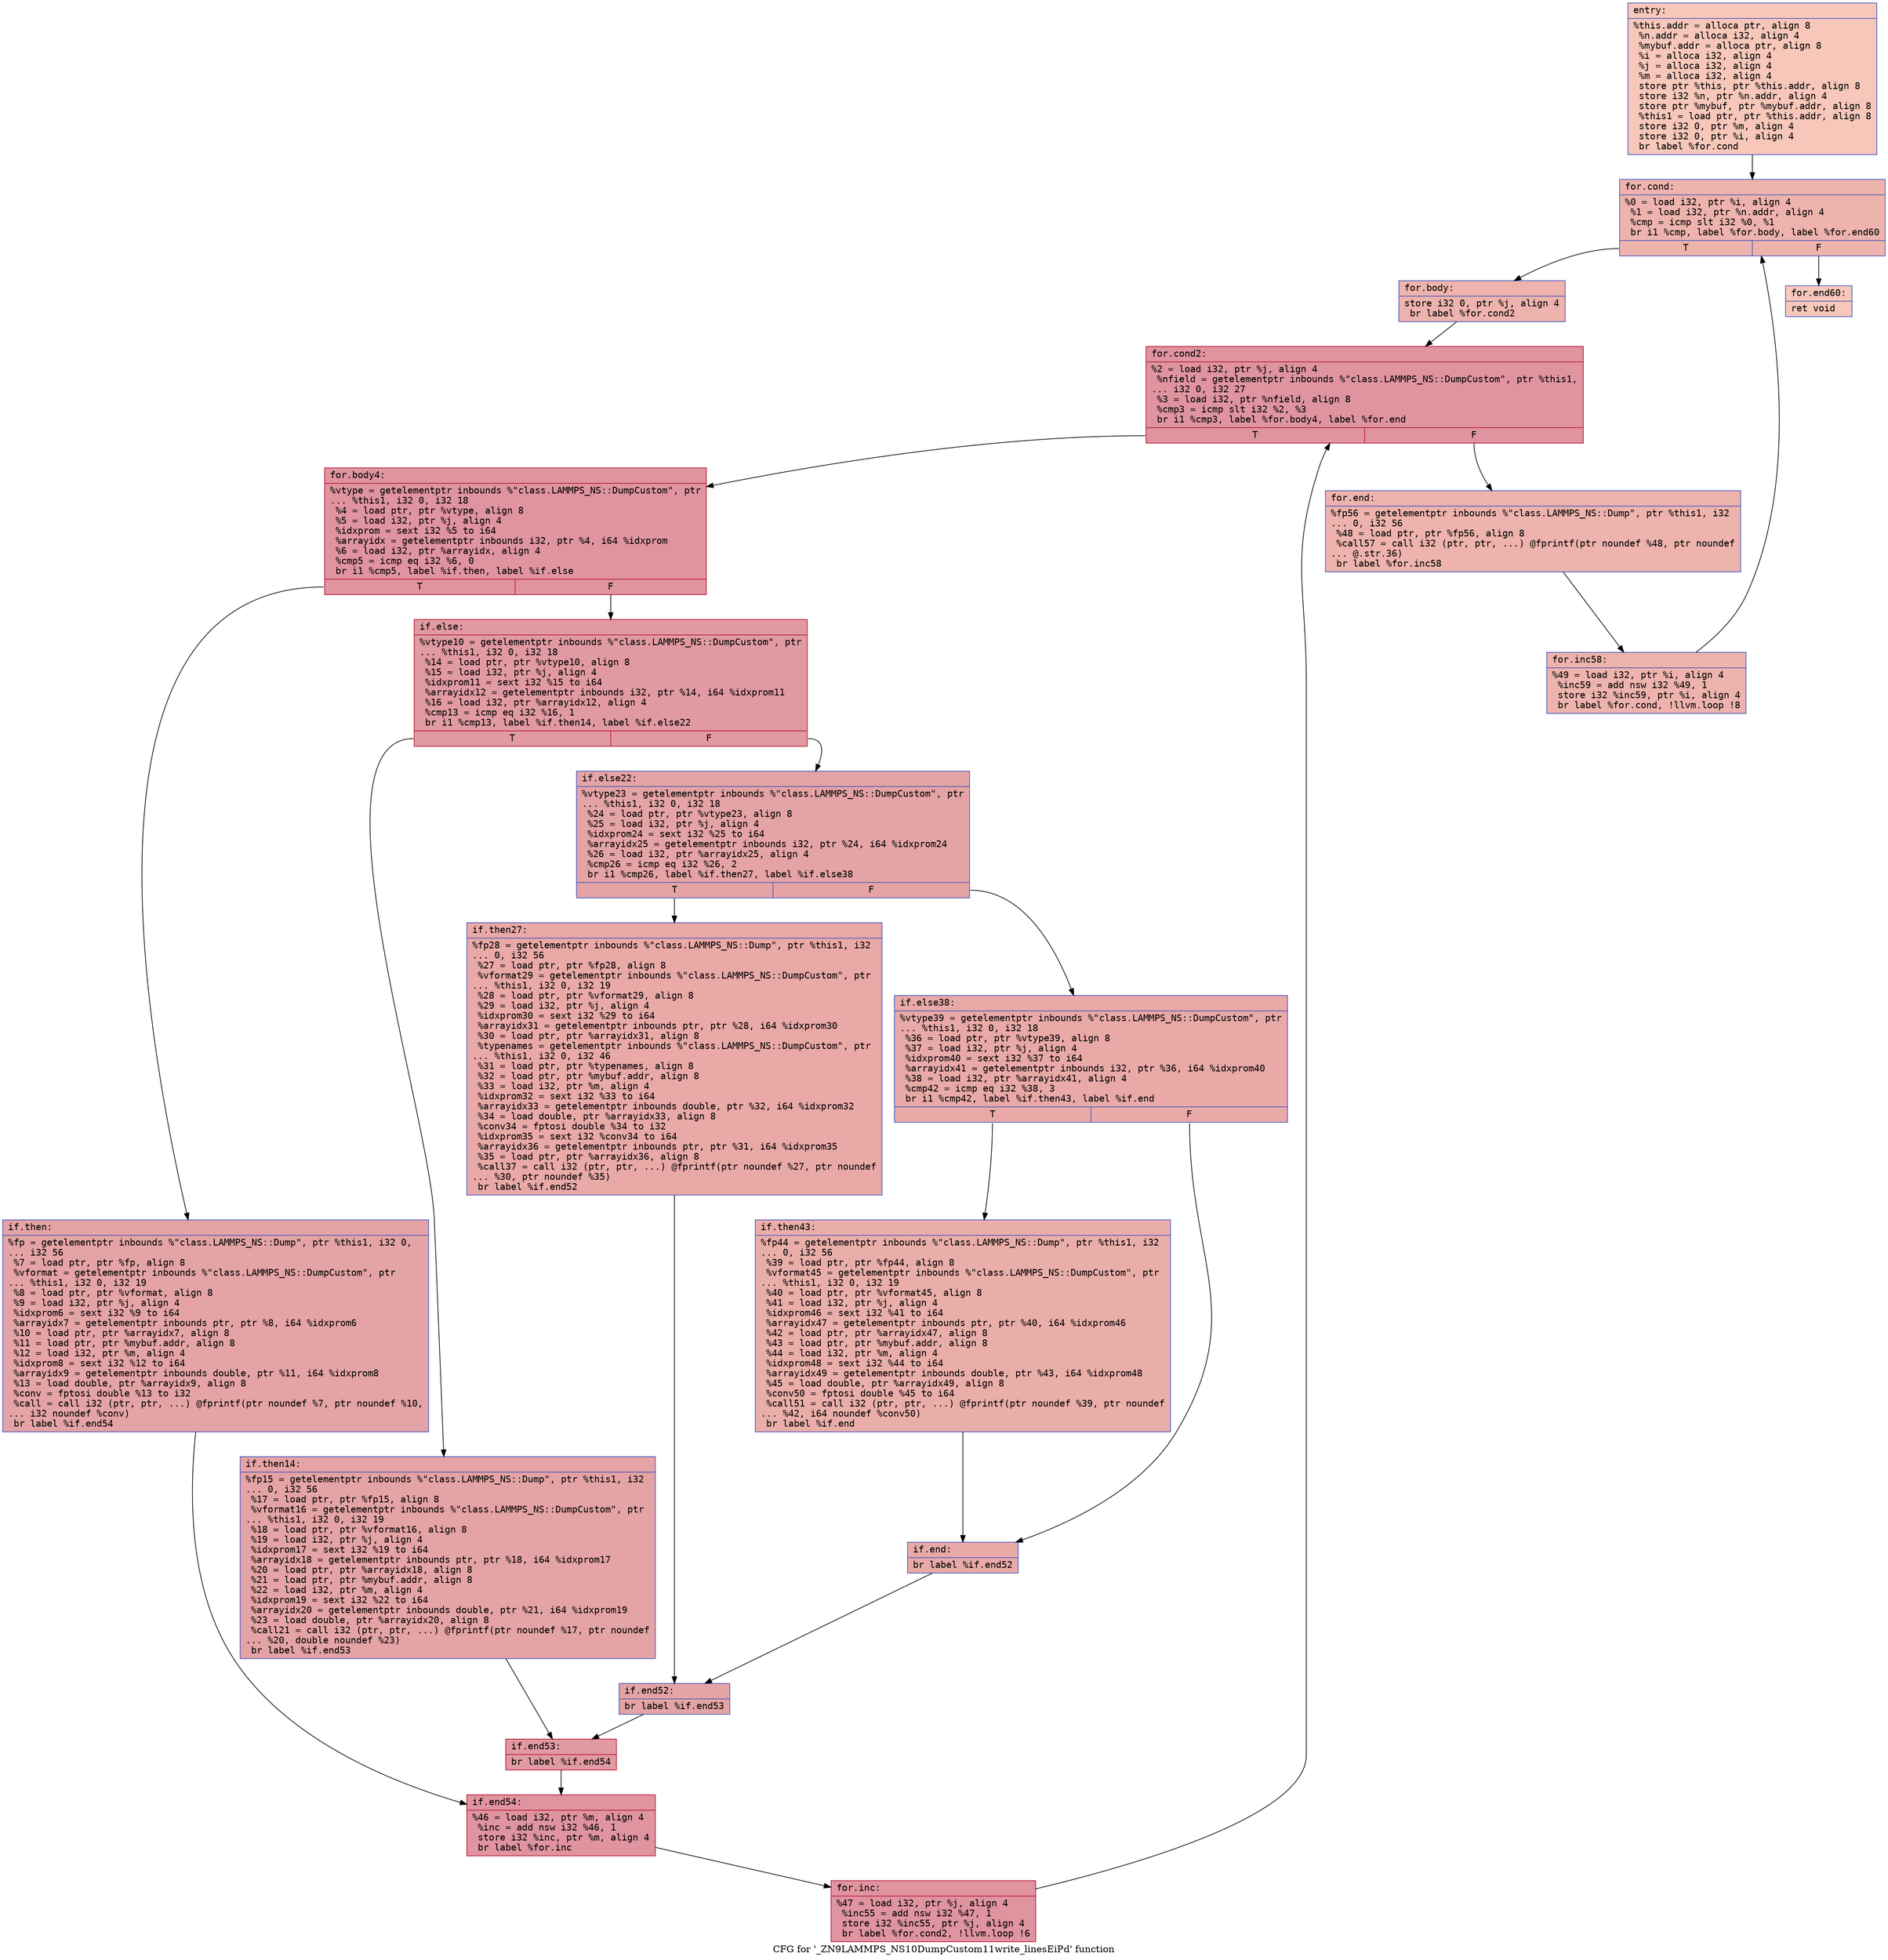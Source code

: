 digraph "CFG for '_ZN9LAMMPS_NS10DumpCustom11write_linesEiPd' function" {
	label="CFG for '_ZN9LAMMPS_NS10DumpCustom11write_linesEiPd' function";

	Node0x55d03a73e810 [shape=record,color="#3d50c3ff", style=filled, fillcolor="#ec7f6370" fontname="Courier",label="{entry:\l|  %this.addr = alloca ptr, align 8\l  %n.addr = alloca i32, align 4\l  %mybuf.addr = alloca ptr, align 8\l  %i = alloca i32, align 4\l  %j = alloca i32, align 4\l  %m = alloca i32, align 4\l  store ptr %this, ptr %this.addr, align 8\l  store i32 %n, ptr %n.addr, align 4\l  store ptr %mybuf, ptr %mybuf.addr, align 8\l  %this1 = load ptr, ptr %this.addr, align 8\l  store i32 0, ptr %m, align 4\l  store i32 0, ptr %i, align 4\l  br label %for.cond\l}"];
	Node0x55d03a73e810 -> Node0x55d03a73ef50[tooltip="entry -> for.cond\nProbability 100.00%" ];
	Node0x55d03a73ef50 [shape=record,color="#3d50c3ff", style=filled, fillcolor="#d6524470" fontname="Courier",label="{for.cond:\l|  %0 = load i32, ptr %i, align 4\l  %1 = load i32, ptr %n.addr, align 4\l  %cmp = icmp slt i32 %0, %1\l  br i1 %cmp, label %for.body, label %for.end60\l|{<s0>T|<s1>F}}"];
	Node0x55d03a73ef50:s0 -> Node0x55d03a73f390[tooltip="for.cond -> for.body\nProbability 96.88%" ];
	Node0x55d03a73ef50:s1 -> Node0x55d03a73f410[tooltip="for.cond -> for.end60\nProbability 3.12%" ];
	Node0x55d03a73f390 [shape=record,color="#3d50c3ff", style=filled, fillcolor="#d6524470" fontname="Courier",label="{for.body:\l|  store i32 0, ptr %j, align 4\l  br label %for.cond2\l}"];
	Node0x55d03a73f390 -> Node0x55d03a73f5e0[tooltip="for.body -> for.cond2\nProbability 100.00%" ];
	Node0x55d03a73f5e0 [shape=record,color="#b70d28ff", style=filled, fillcolor="#b70d2870" fontname="Courier",label="{for.cond2:\l|  %2 = load i32, ptr %j, align 4\l  %nfield = getelementptr inbounds %\"class.LAMMPS_NS::DumpCustom\", ptr %this1,\l... i32 0, i32 27\l  %3 = load i32, ptr %nfield, align 8\l  %cmp3 = icmp slt i32 %2, %3\l  br i1 %cmp3, label %for.body4, label %for.end\l|{<s0>T|<s1>F}}"];
	Node0x55d03a73f5e0:s0 -> Node0x55d03a73f960[tooltip="for.cond2 -> for.body4\nProbability 96.88%" ];
	Node0x55d03a73f5e0:s1 -> Node0x55d03a73f9e0[tooltip="for.cond2 -> for.end\nProbability 3.12%" ];
	Node0x55d03a73f960 [shape=record,color="#b70d28ff", style=filled, fillcolor="#b70d2870" fontname="Courier",label="{for.body4:\l|  %vtype = getelementptr inbounds %\"class.LAMMPS_NS::DumpCustom\", ptr\l... %this1, i32 0, i32 18\l  %4 = load ptr, ptr %vtype, align 8\l  %5 = load i32, ptr %j, align 4\l  %idxprom = sext i32 %5 to i64\l  %arrayidx = getelementptr inbounds i32, ptr %4, i64 %idxprom\l  %6 = load i32, ptr %arrayidx, align 4\l  %cmp5 = icmp eq i32 %6, 0\l  br i1 %cmp5, label %if.then, label %if.else\l|{<s0>T|<s1>F}}"];
	Node0x55d03a73f960:s0 -> Node0x55d03a73ff70[tooltip="for.body4 -> if.then\nProbability 37.50%" ];
	Node0x55d03a73f960:s1 -> Node0x55d03a73f1f0[tooltip="for.body4 -> if.else\nProbability 62.50%" ];
	Node0x55d03a73ff70 [shape=record,color="#3d50c3ff", style=filled, fillcolor="#c32e3170" fontname="Courier",label="{if.then:\l|  %fp = getelementptr inbounds %\"class.LAMMPS_NS::Dump\", ptr %this1, i32 0,\l... i32 56\l  %7 = load ptr, ptr %fp, align 8\l  %vformat = getelementptr inbounds %\"class.LAMMPS_NS::DumpCustom\", ptr\l... %this1, i32 0, i32 19\l  %8 = load ptr, ptr %vformat, align 8\l  %9 = load i32, ptr %j, align 4\l  %idxprom6 = sext i32 %9 to i64\l  %arrayidx7 = getelementptr inbounds ptr, ptr %8, i64 %idxprom6\l  %10 = load ptr, ptr %arrayidx7, align 8\l  %11 = load ptr, ptr %mybuf.addr, align 8\l  %12 = load i32, ptr %m, align 4\l  %idxprom8 = sext i32 %12 to i64\l  %arrayidx9 = getelementptr inbounds double, ptr %11, i64 %idxprom8\l  %13 = load double, ptr %arrayidx9, align 8\l  %conv = fptosi double %13 to i32\l  %call = call i32 (ptr, ptr, ...) @fprintf(ptr noundef %7, ptr noundef %10,\l... i32 noundef %conv)\l  br label %if.end54\l}"];
	Node0x55d03a73ff70 -> Node0x55d03a740c80[tooltip="if.then -> if.end54\nProbability 100.00%" ];
	Node0x55d03a73f1f0 [shape=record,color="#b70d28ff", style=filled, fillcolor="#bb1b2c70" fontname="Courier",label="{if.else:\l|  %vtype10 = getelementptr inbounds %\"class.LAMMPS_NS::DumpCustom\", ptr\l... %this1, i32 0, i32 18\l  %14 = load ptr, ptr %vtype10, align 8\l  %15 = load i32, ptr %j, align 4\l  %idxprom11 = sext i32 %15 to i64\l  %arrayidx12 = getelementptr inbounds i32, ptr %14, i64 %idxprom11\l  %16 = load i32, ptr %arrayidx12, align 4\l  %cmp13 = icmp eq i32 %16, 1\l  br i1 %cmp13, label %if.then14, label %if.else22\l|{<s0>T|<s1>F}}"];
	Node0x55d03a73f1f0:s0 -> Node0x55d03a741250[tooltip="if.else -> if.then14\nProbability 50.00%" ];
	Node0x55d03a73f1f0:s1 -> Node0x55d03a7412d0[tooltip="if.else -> if.else22\nProbability 50.00%" ];
	Node0x55d03a741250 [shape=record,color="#3d50c3ff", style=filled, fillcolor="#c32e3170" fontname="Courier",label="{if.then14:\l|  %fp15 = getelementptr inbounds %\"class.LAMMPS_NS::Dump\", ptr %this1, i32\l... 0, i32 56\l  %17 = load ptr, ptr %fp15, align 8\l  %vformat16 = getelementptr inbounds %\"class.LAMMPS_NS::DumpCustom\", ptr\l... %this1, i32 0, i32 19\l  %18 = load ptr, ptr %vformat16, align 8\l  %19 = load i32, ptr %j, align 4\l  %idxprom17 = sext i32 %19 to i64\l  %arrayidx18 = getelementptr inbounds ptr, ptr %18, i64 %idxprom17\l  %20 = load ptr, ptr %arrayidx18, align 8\l  %21 = load ptr, ptr %mybuf.addr, align 8\l  %22 = load i32, ptr %m, align 4\l  %idxprom19 = sext i32 %22 to i64\l  %arrayidx20 = getelementptr inbounds double, ptr %21, i64 %idxprom19\l  %23 = load double, ptr %arrayidx20, align 8\l  %call21 = call i32 (ptr, ptr, ...) @fprintf(ptr noundef %17, ptr noundef\l... %20, double noundef %23)\l  br label %if.end53\l}"];
	Node0x55d03a741250 -> Node0x55d03a741d00[tooltip="if.then14 -> if.end53\nProbability 100.00%" ];
	Node0x55d03a7412d0 [shape=record,color="#3d50c3ff", style=filled, fillcolor="#c32e3170" fontname="Courier",label="{if.else22:\l|  %vtype23 = getelementptr inbounds %\"class.LAMMPS_NS::DumpCustom\", ptr\l... %this1, i32 0, i32 18\l  %24 = load ptr, ptr %vtype23, align 8\l  %25 = load i32, ptr %j, align 4\l  %idxprom24 = sext i32 %25 to i64\l  %arrayidx25 = getelementptr inbounds i32, ptr %24, i64 %idxprom24\l  %26 = load i32, ptr %arrayidx25, align 4\l  %cmp26 = icmp eq i32 %26, 2\l  br i1 %cmp26, label %if.then27, label %if.else38\l|{<s0>T|<s1>F}}"];
	Node0x55d03a7412d0:s0 -> Node0x55d03a742550[tooltip="if.else22 -> if.then27\nProbability 50.00%" ];
	Node0x55d03a7412d0:s1 -> Node0x55d03a7425a0[tooltip="if.else22 -> if.else38\nProbability 50.00%" ];
	Node0x55d03a742550 [shape=record,color="#3d50c3ff", style=filled, fillcolor="#ca3b3770" fontname="Courier",label="{if.then27:\l|  %fp28 = getelementptr inbounds %\"class.LAMMPS_NS::Dump\", ptr %this1, i32\l... 0, i32 56\l  %27 = load ptr, ptr %fp28, align 8\l  %vformat29 = getelementptr inbounds %\"class.LAMMPS_NS::DumpCustom\", ptr\l... %this1, i32 0, i32 19\l  %28 = load ptr, ptr %vformat29, align 8\l  %29 = load i32, ptr %j, align 4\l  %idxprom30 = sext i32 %29 to i64\l  %arrayidx31 = getelementptr inbounds ptr, ptr %28, i64 %idxprom30\l  %30 = load ptr, ptr %arrayidx31, align 8\l  %typenames = getelementptr inbounds %\"class.LAMMPS_NS::DumpCustom\", ptr\l... %this1, i32 0, i32 46\l  %31 = load ptr, ptr %typenames, align 8\l  %32 = load ptr, ptr %mybuf.addr, align 8\l  %33 = load i32, ptr %m, align 4\l  %idxprom32 = sext i32 %33 to i64\l  %arrayidx33 = getelementptr inbounds double, ptr %32, i64 %idxprom32\l  %34 = load double, ptr %arrayidx33, align 8\l  %conv34 = fptosi double %34 to i32\l  %idxprom35 = sext i32 %conv34 to i64\l  %arrayidx36 = getelementptr inbounds ptr, ptr %31, i64 %idxprom35\l  %35 = load ptr, ptr %arrayidx36, align 8\l  %call37 = call i32 (ptr, ptr, ...) @fprintf(ptr noundef %27, ptr noundef\l... %30, ptr noundef %35)\l  br label %if.end52\l}"];
	Node0x55d03a742550 -> Node0x55d03a7433a0[tooltip="if.then27 -> if.end52\nProbability 100.00%" ];
	Node0x55d03a7425a0 [shape=record,color="#3d50c3ff", style=filled, fillcolor="#ca3b3770" fontname="Courier",label="{if.else38:\l|  %vtype39 = getelementptr inbounds %\"class.LAMMPS_NS::DumpCustom\", ptr\l... %this1, i32 0, i32 18\l  %36 = load ptr, ptr %vtype39, align 8\l  %37 = load i32, ptr %j, align 4\l  %idxprom40 = sext i32 %37 to i64\l  %arrayidx41 = getelementptr inbounds i32, ptr %36, i64 %idxprom40\l  %38 = load i32, ptr %arrayidx41, align 4\l  %cmp42 = icmp eq i32 %38, 3\l  br i1 %cmp42, label %if.then43, label %if.end\l|{<s0>T|<s1>F}}"];
	Node0x55d03a7425a0:s0 -> Node0x55d03a743910[tooltip="if.else38 -> if.then43\nProbability 50.00%" ];
	Node0x55d03a7425a0:s1 -> Node0x55d03a743990[tooltip="if.else38 -> if.end\nProbability 50.00%" ];
	Node0x55d03a743910 [shape=record,color="#3d50c3ff", style=filled, fillcolor="#d0473d70" fontname="Courier",label="{if.then43:\l|  %fp44 = getelementptr inbounds %\"class.LAMMPS_NS::Dump\", ptr %this1, i32\l... 0, i32 56\l  %39 = load ptr, ptr %fp44, align 8\l  %vformat45 = getelementptr inbounds %\"class.LAMMPS_NS::DumpCustom\", ptr\l... %this1, i32 0, i32 19\l  %40 = load ptr, ptr %vformat45, align 8\l  %41 = load i32, ptr %j, align 4\l  %idxprom46 = sext i32 %41 to i64\l  %arrayidx47 = getelementptr inbounds ptr, ptr %40, i64 %idxprom46\l  %42 = load ptr, ptr %arrayidx47, align 8\l  %43 = load ptr, ptr %mybuf.addr, align 8\l  %44 = load i32, ptr %m, align 4\l  %idxprom48 = sext i32 %44 to i64\l  %arrayidx49 = getelementptr inbounds double, ptr %43, i64 %idxprom48\l  %45 = load double, ptr %arrayidx49, align 8\l  %conv50 = fptosi double %45 to i64\l  %call51 = call i32 (ptr, ptr, ...) @fprintf(ptr noundef %39, ptr noundef\l... %42, i64 noundef %conv50)\l  br label %if.end\l}"];
	Node0x55d03a743910 -> Node0x55d03a743990[tooltip="if.then43 -> if.end\nProbability 100.00%" ];
	Node0x55d03a743990 [shape=record,color="#3d50c3ff", style=filled, fillcolor="#ca3b3770" fontname="Courier",label="{if.end:\l|  br label %if.end52\l}"];
	Node0x55d03a743990 -> Node0x55d03a7433a0[tooltip="if.end -> if.end52\nProbability 100.00%" ];
	Node0x55d03a7433a0 [shape=record,color="#3d50c3ff", style=filled, fillcolor="#c32e3170" fontname="Courier",label="{if.end52:\l|  br label %if.end53\l}"];
	Node0x55d03a7433a0 -> Node0x55d03a741d00[tooltip="if.end52 -> if.end53\nProbability 100.00%" ];
	Node0x55d03a741d00 [shape=record,color="#b70d28ff", style=filled, fillcolor="#bb1b2c70" fontname="Courier",label="{if.end53:\l|  br label %if.end54\l}"];
	Node0x55d03a741d00 -> Node0x55d03a740c80[tooltip="if.end53 -> if.end54\nProbability 100.00%" ];
	Node0x55d03a740c80 [shape=record,color="#b70d28ff", style=filled, fillcolor="#b70d2870" fontname="Courier",label="{if.end54:\l|  %46 = load i32, ptr %m, align 4\l  %inc = add nsw i32 %46, 1\l  store i32 %inc, ptr %m, align 4\l  br label %for.inc\l}"];
	Node0x55d03a740c80 -> Node0x55d03a7447d0[tooltip="if.end54 -> for.inc\nProbability 100.00%" ];
	Node0x55d03a7447d0 [shape=record,color="#b70d28ff", style=filled, fillcolor="#b70d2870" fontname="Courier",label="{for.inc:\l|  %47 = load i32, ptr %j, align 4\l  %inc55 = add nsw i32 %47, 1\l  store i32 %inc55, ptr %j, align 4\l  br label %for.cond2, !llvm.loop !6\l}"];
	Node0x55d03a7447d0 -> Node0x55d03a73f5e0[tooltip="for.inc -> for.cond2\nProbability 100.00%" ];
	Node0x55d03a73f9e0 [shape=record,color="#3d50c3ff", style=filled, fillcolor="#d6524470" fontname="Courier",label="{for.end:\l|  %fp56 = getelementptr inbounds %\"class.LAMMPS_NS::Dump\", ptr %this1, i32\l... 0, i32 56\l  %48 = load ptr, ptr %fp56, align 8\l  %call57 = call i32 (ptr, ptr, ...) @fprintf(ptr noundef %48, ptr noundef\l... @.str.36)\l  br label %for.inc58\l}"];
	Node0x55d03a73f9e0 -> Node0x55d03a745620[tooltip="for.end -> for.inc58\nProbability 100.00%" ];
	Node0x55d03a745620 [shape=record,color="#3d50c3ff", style=filled, fillcolor="#d6524470" fontname="Courier",label="{for.inc58:\l|  %49 = load i32, ptr %i, align 4\l  %inc59 = add nsw i32 %49, 1\l  store i32 %inc59, ptr %i, align 4\l  br label %for.cond, !llvm.loop !8\l}"];
	Node0x55d03a745620 -> Node0x55d03a73ef50[tooltip="for.inc58 -> for.cond\nProbability 100.00%" ];
	Node0x55d03a73f410 [shape=record,color="#3d50c3ff", style=filled, fillcolor="#ec7f6370" fontname="Courier",label="{for.end60:\l|  ret void\l}"];
}
